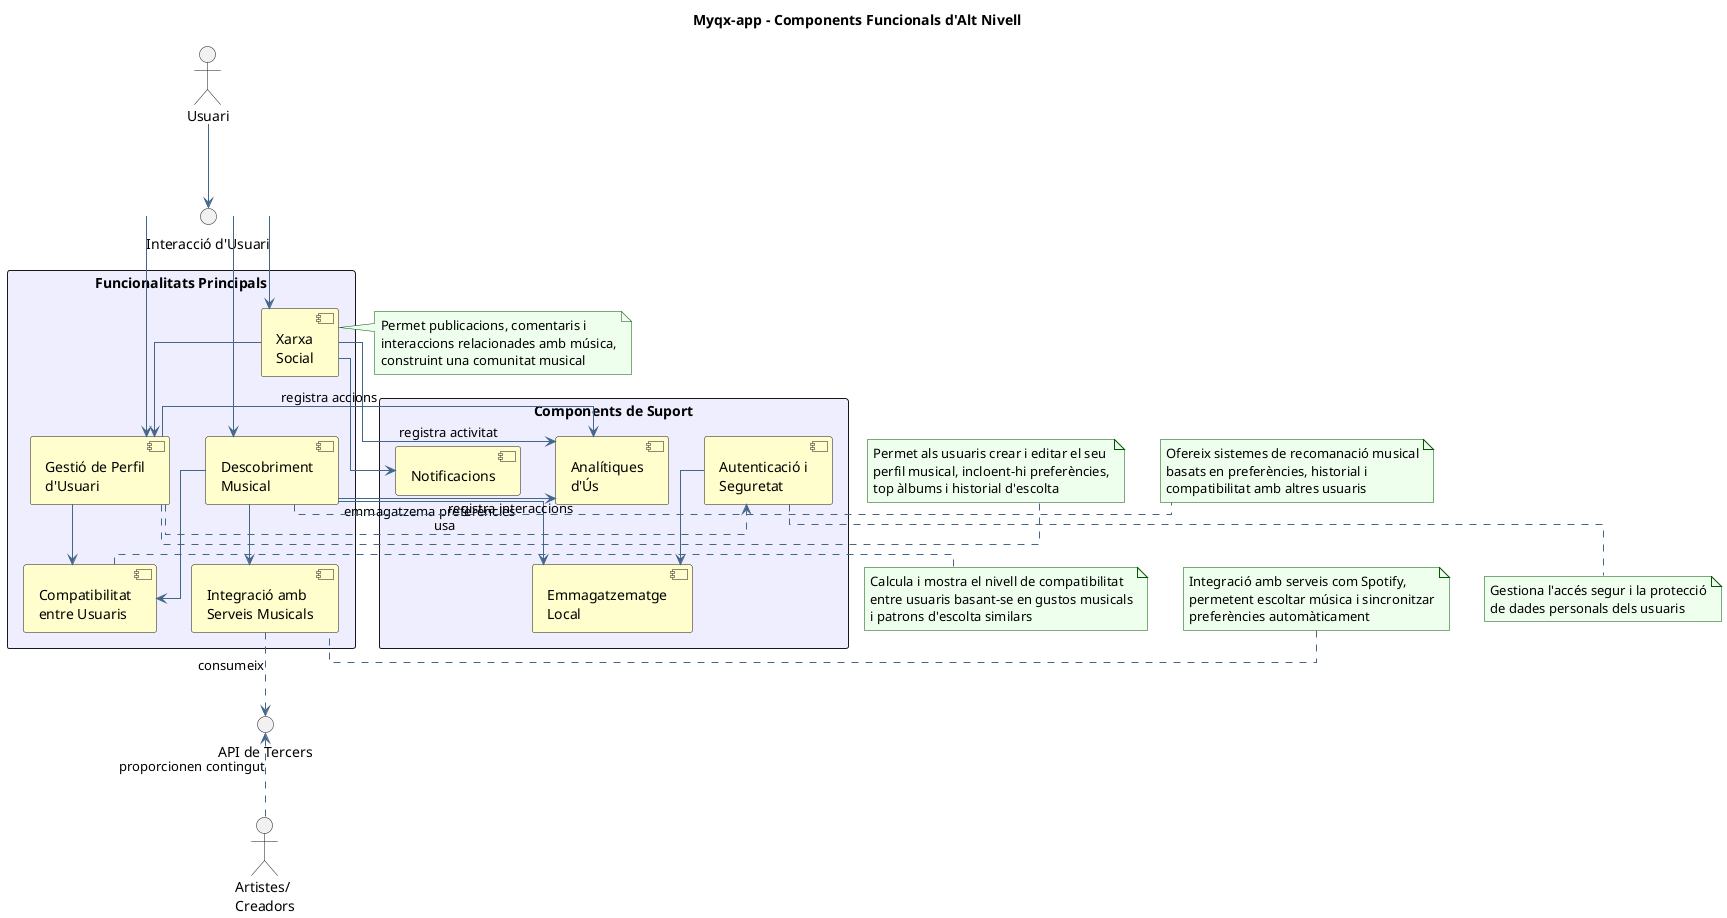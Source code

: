 @startuml Functional_Components

' Style definitions
skinparam packageStyle rectangle
skinparam backgroundColor white
skinparam componentStyle uml2
skinparam linetype ortho
skinparam ArrowColor #446688
skinparam ComponentBackgroundColor #FFFECC
skinparam PackageBackgroundColor #EEEEFF
skinparam NoteBackgroundColor #EEFFEE
skinparam NoteBorderColor #005500

title Myqx-app - Components Funcionals d'Alt Nivell

' Define main functional components
package "Funcionalitats Principals" {
    component [Gestió de Perfil\nd'Usuari] as UserProfile
    component [Descobriment\nMusical] as MusicDiscovery
    component [Compatibilitat\nentre Usuaris] as UserCompatibility
    component [Xarxa\nSocial] as SocialNetwork
    component [Integració amb\nServeis Musicals] as MusicServices
}

' Define supporting components
package "Components de Suport" {
    component [Autenticació i\nSeguretat] as Auth
    component [Emmagatzematge\nLocal] as LocalStorage
    component [Analítiques\nd'Ús] as Analytics
    component [Notificacions] as Notifications
}

' Define interfaces
interface "API de Tercers" as ExternalAPI
interface "Interacció d'Usuari" as UserInteraction

' Define actors
actor "Usuari" as User
actor "Artistes/\nCreadors" as Artists

' Define relationships
User --> UserInteraction
UserInteraction --> UserProfile
UserInteraction --> SocialNetwork
UserInteraction --> MusicDiscovery

UserProfile --> UserCompatibility
MusicDiscovery --> UserCompatibility
MusicDiscovery --> MusicServices
SocialNetwork --> UserProfile
SocialNetwork --> Notifications

UserProfile ..> Auth: usa
MusicServices ..> ExternalAPI: consumeix
ExternalAPI <.. Artists: proporcionen contingut

Auth --> LocalStorage
MusicDiscovery --> LocalStorage: emmagatzema preferències
Analytics <-- UserProfile: registra accions
Analytics <-- MusicDiscovery: registra interaccions
Analytics <-- SocialNetwork: registra activitat

' Notes with descriptions
note right of UserProfile
  Permet als usuaris crear i editar el seu
  perfil musical, incloent-hi preferències,
  top àlbums i historial d'escolta
end note

note right of MusicDiscovery
  Ofereix sistemes de recomanació musical
  basats en preferències, historial i
  compatibilitat amb altres usuaris
end note

note right of UserCompatibility
  Calcula i mostra el nivell de compatibilitat
  entre usuaris basant-se en gustos musicals
  i patrons d'escolta similars
end note

note left of SocialNetwork
  Permet publicacions, comentaris i
  interaccions relacionades amb música,
  construint una comunitat musical
end note

note left of MusicServices
  Integració amb serveis com Spotify,
  permetent escoltar música i sincronitzar
  preferències automàticament
end note

note bottom of Auth
  Gestiona l'accés segur i la protecció
  de dades personals dels usuaris
end note

@enduml
